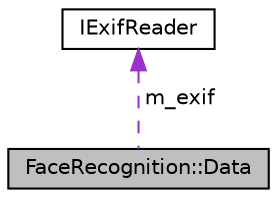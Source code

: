 digraph "FaceRecognition::Data"
{
 // LATEX_PDF_SIZE
  edge [fontname="Helvetica",fontsize="10",labelfontname="Helvetica",labelfontsize="10"];
  node [fontname="Helvetica",fontsize="10",shape=record];
  Node1 [label="FaceRecognition::Data",height=0.2,width=0.4,color="black", fillcolor="grey75", style="filled", fontcolor="black",tooltip=" "];
  Node2 -> Node1 [dir="back",color="darkorchid3",fontsize="10",style="dashed",label=" m_exif" ,fontname="Helvetica"];
  Node2 [label="IExifReader",height=0.2,width=0.4,color="black", fillcolor="white", style="filled",URL="$struct_i_exif_reader.html",tooltip=" "];
}
